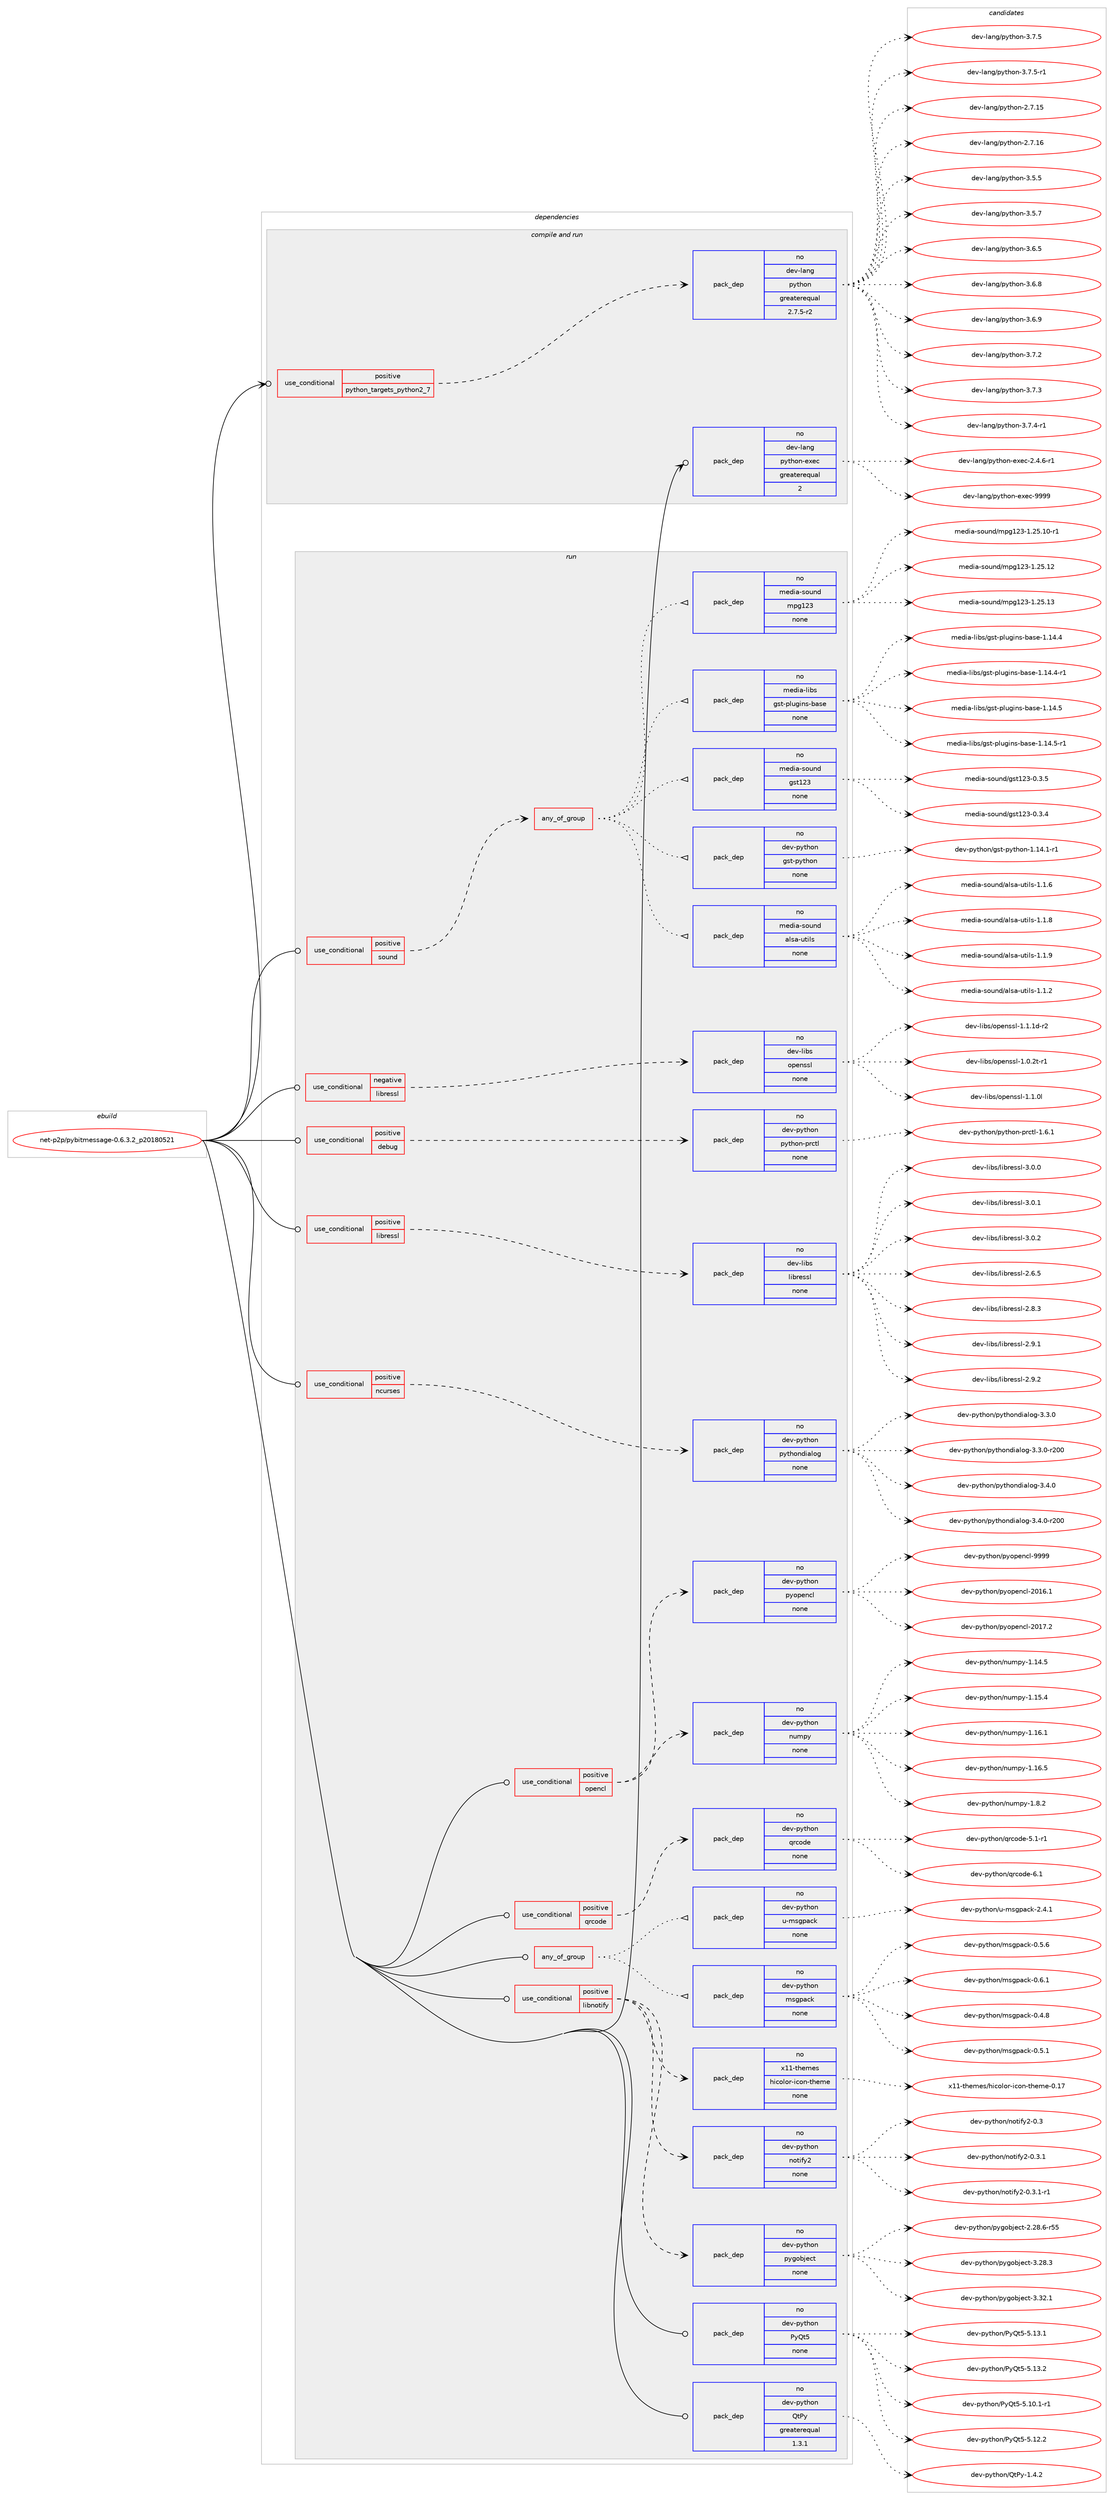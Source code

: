 digraph prolog {

# *************
# Graph options
# *************

newrank=true;
concentrate=true;
compound=true;
graph [rankdir=LR,fontname=Helvetica,fontsize=10,ranksep=1.5];#, ranksep=2.5, nodesep=0.2];
edge  [arrowhead=vee];
node  [fontname=Helvetica,fontsize=10];

# **********
# The ebuild
# **********

subgraph cluster_leftcol {
color=gray;
rank=same;
label=<<i>ebuild</i>>;
id [label="net-p2p/pybitmessage-0.6.3.2_p20180521", color=red, width=4, href="../net-p2p/pybitmessage-0.6.3.2_p20180521.svg"];
}

# ****************
# The dependencies
# ****************

subgraph cluster_midcol {
color=gray;
label=<<i>dependencies</i>>;
subgraph cluster_compile {
fillcolor="#eeeeee";
style=filled;
label=<<i>compile</i>>;
}
subgraph cluster_compileandrun {
fillcolor="#eeeeee";
style=filled;
label=<<i>compile and run</i>>;
subgraph cond204833 {
dependency840452 [label=<<TABLE BORDER="0" CELLBORDER="1" CELLSPACING="0" CELLPADDING="4"><TR><TD ROWSPAN="3" CELLPADDING="10">use_conditional</TD></TR><TR><TD>positive</TD></TR><TR><TD>python_targets_python2_7</TD></TR></TABLE>>, shape=none, color=red];
subgraph pack620789 {
dependency840453 [label=<<TABLE BORDER="0" CELLBORDER="1" CELLSPACING="0" CELLPADDING="4" WIDTH="220"><TR><TD ROWSPAN="6" CELLPADDING="30">pack_dep</TD></TR><TR><TD WIDTH="110">no</TD></TR><TR><TD>dev-lang</TD></TR><TR><TD>python</TD></TR><TR><TD>greaterequal</TD></TR><TR><TD>2.7.5-r2</TD></TR></TABLE>>, shape=none, color=blue];
}
dependency840452:e -> dependency840453:w [weight=20,style="dashed",arrowhead="vee"];
}
id:e -> dependency840452:w [weight=20,style="solid",arrowhead="odotvee"];
subgraph pack620790 {
dependency840454 [label=<<TABLE BORDER="0" CELLBORDER="1" CELLSPACING="0" CELLPADDING="4" WIDTH="220"><TR><TD ROWSPAN="6" CELLPADDING="30">pack_dep</TD></TR><TR><TD WIDTH="110">no</TD></TR><TR><TD>dev-lang</TD></TR><TR><TD>python-exec</TD></TR><TR><TD>greaterequal</TD></TR><TR><TD>2</TD></TR></TABLE>>, shape=none, color=blue];
}
id:e -> dependency840454:w [weight=20,style="solid",arrowhead="odotvee"];
}
subgraph cluster_run {
fillcolor="#eeeeee";
style=filled;
label=<<i>run</i>>;
subgraph any14332 {
dependency840455 [label=<<TABLE BORDER="0" CELLBORDER="1" CELLSPACING="0" CELLPADDING="4"><TR><TD CELLPADDING="10">any_of_group</TD></TR></TABLE>>, shape=none, color=red];subgraph pack620791 {
dependency840456 [label=<<TABLE BORDER="0" CELLBORDER="1" CELLSPACING="0" CELLPADDING="4" WIDTH="220"><TR><TD ROWSPAN="6" CELLPADDING="30">pack_dep</TD></TR><TR><TD WIDTH="110">no</TD></TR><TR><TD>dev-python</TD></TR><TR><TD>msgpack</TD></TR><TR><TD>none</TD></TR><TR><TD></TD></TR></TABLE>>, shape=none, color=blue];
}
dependency840455:e -> dependency840456:w [weight=20,style="dotted",arrowhead="oinv"];
subgraph pack620792 {
dependency840457 [label=<<TABLE BORDER="0" CELLBORDER="1" CELLSPACING="0" CELLPADDING="4" WIDTH="220"><TR><TD ROWSPAN="6" CELLPADDING="30">pack_dep</TD></TR><TR><TD WIDTH="110">no</TD></TR><TR><TD>dev-python</TD></TR><TR><TD>u-msgpack</TD></TR><TR><TD>none</TD></TR><TR><TD></TD></TR></TABLE>>, shape=none, color=blue];
}
dependency840455:e -> dependency840457:w [weight=20,style="dotted",arrowhead="oinv"];
}
id:e -> dependency840455:w [weight=20,style="solid",arrowhead="odot"];
subgraph cond204834 {
dependency840458 [label=<<TABLE BORDER="0" CELLBORDER="1" CELLSPACING="0" CELLPADDING="4"><TR><TD ROWSPAN="3" CELLPADDING="10">use_conditional</TD></TR><TR><TD>negative</TD></TR><TR><TD>libressl</TD></TR></TABLE>>, shape=none, color=red];
subgraph pack620793 {
dependency840459 [label=<<TABLE BORDER="0" CELLBORDER="1" CELLSPACING="0" CELLPADDING="4" WIDTH="220"><TR><TD ROWSPAN="6" CELLPADDING="30">pack_dep</TD></TR><TR><TD WIDTH="110">no</TD></TR><TR><TD>dev-libs</TD></TR><TR><TD>openssl</TD></TR><TR><TD>none</TD></TR><TR><TD></TD></TR></TABLE>>, shape=none, color=blue];
}
dependency840458:e -> dependency840459:w [weight=20,style="dashed",arrowhead="vee"];
}
id:e -> dependency840458:w [weight=20,style="solid",arrowhead="odot"];
subgraph cond204835 {
dependency840460 [label=<<TABLE BORDER="0" CELLBORDER="1" CELLSPACING="0" CELLPADDING="4"><TR><TD ROWSPAN="3" CELLPADDING="10">use_conditional</TD></TR><TR><TD>positive</TD></TR><TR><TD>debug</TD></TR></TABLE>>, shape=none, color=red];
subgraph pack620794 {
dependency840461 [label=<<TABLE BORDER="0" CELLBORDER="1" CELLSPACING="0" CELLPADDING="4" WIDTH="220"><TR><TD ROWSPAN="6" CELLPADDING="30">pack_dep</TD></TR><TR><TD WIDTH="110">no</TD></TR><TR><TD>dev-python</TD></TR><TR><TD>python-prctl</TD></TR><TR><TD>none</TD></TR><TR><TD></TD></TR></TABLE>>, shape=none, color=blue];
}
dependency840460:e -> dependency840461:w [weight=20,style="dashed",arrowhead="vee"];
}
id:e -> dependency840460:w [weight=20,style="solid",arrowhead="odot"];
subgraph cond204836 {
dependency840462 [label=<<TABLE BORDER="0" CELLBORDER="1" CELLSPACING="0" CELLPADDING="4"><TR><TD ROWSPAN="3" CELLPADDING="10">use_conditional</TD></TR><TR><TD>positive</TD></TR><TR><TD>libnotify</TD></TR></TABLE>>, shape=none, color=red];
subgraph pack620795 {
dependency840463 [label=<<TABLE BORDER="0" CELLBORDER="1" CELLSPACING="0" CELLPADDING="4" WIDTH="220"><TR><TD ROWSPAN="6" CELLPADDING="30">pack_dep</TD></TR><TR><TD WIDTH="110">no</TD></TR><TR><TD>dev-python</TD></TR><TR><TD>pygobject</TD></TR><TR><TD>none</TD></TR><TR><TD></TD></TR></TABLE>>, shape=none, color=blue];
}
dependency840462:e -> dependency840463:w [weight=20,style="dashed",arrowhead="vee"];
subgraph pack620796 {
dependency840464 [label=<<TABLE BORDER="0" CELLBORDER="1" CELLSPACING="0" CELLPADDING="4" WIDTH="220"><TR><TD ROWSPAN="6" CELLPADDING="30">pack_dep</TD></TR><TR><TD WIDTH="110">no</TD></TR><TR><TD>dev-python</TD></TR><TR><TD>notify2</TD></TR><TR><TD>none</TD></TR><TR><TD></TD></TR></TABLE>>, shape=none, color=blue];
}
dependency840462:e -> dependency840464:w [weight=20,style="dashed",arrowhead="vee"];
subgraph pack620797 {
dependency840465 [label=<<TABLE BORDER="0" CELLBORDER="1" CELLSPACING="0" CELLPADDING="4" WIDTH="220"><TR><TD ROWSPAN="6" CELLPADDING="30">pack_dep</TD></TR><TR><TD WIDTH="110">no</TD></TR><TR><TD>x11-themes</TD></TR><TR><TD>hicolor-icon-theme</TD></TR><TR><TD>none</TD></TR><TR><TD></TD></TR></TABLE>>, shape=none, color=blue];
}
dependency840462:e -> dependency840465:w [weight=20,style="dashed",arrowhead="vee"];
}
id:e -> dependency840462:w [weight=20,style="solid",arrowhead="odot"];
subgraph cond204837 {
dependency840466 [label=<<TABLE BORDER="0" CELLBORDER="1" CELLSPACING="0" CELLPADDING="4"><TR><TD ROWSPAN="3" CELLPADDING="10">use_conditional</TD></TR><TR><TD>positive</TD></TR><TR><TD>libressl</TD></TR></TABLE>>, shape=none, color=red];
subgraph pack620798 {
dependency840467 [label=<<TABLE BORDER="0" CELLBORDER="1" CELLSPACING="0" CELLPADDING="4" WIDTH="220"><TR><TD ROWSPAN="6" CELLPADDING="30">pack_dep</TD></TR><TR><TD WIDTH="110">no</TD></TR><TR><TD>dev-libs</TD></TR><TR><TD>libressl</TD></TR><TR><TD>none</TD></TR><TR><TD></TD></TR></TABLE>>, shape=none, color=blue];
}
dependency840466:e -> dependency840467:w [weight=20,style="dashed",arrowhead="vee"];
}
id:e -> dependency840466:w [weight=20,style="solid",arrowhead="odot"];
subgraph cond204838 {
dependency840468 [label=<<TABLE BORDER="0" CELLBORDER="1" CELLSPACING="0" CELLPADDING="4"><TR><TD ROWSPAN="3" CELLPADDING="10">use_conditional</TD></TR><TR><TD>positive</TD></TR><TR><TD>ncurses</TD></TR></TABLE>>, shape=none, color=red];
subgraph pack620799 {
dependency840469 [label=<<TABLE BORDER="0" CELLBORDER="1" CELLSPACING="0" CELLPADDING="4" WIDTH="220"><TR><TD ROWSPAN="6" CELLPADDING="30">pack_dep</TD></TR><TR><TD WIDTH="110">no</TD></TR><TR><TD>dev-python</TD></TR><TR><TD>pythondialog</TD></TR><TR><TD>none</TD></TR><TR><TD></TD></TR></TABLE>>, shape=none, color=blue];
}
dependency840468:e -> dependency840469:w [weight=20,style="dashed",arrowhead="vee"];
}
id:e -> dependency840468:w [weight=20,style="solid",arrowhead="odot"];
subgraph cond204839 {
dependency840470 [label=<<TABLE BORDER="0" CELLBORDER="1" CELLSPACING="0" CELLPADDING="4"><TR><TD ROWSPAN="3" CELLPADDING="10">use_conditional</TD></TR><TR><TD>positive</TD></TR><TR><TD>opencl</TD></TR></TABLE>>, shape=none, color=red];
subgraph pack620800 {
dependency840471 [label=<<TABLE BORDER="0" CELLBORDER="1" CELLSPACING="0" CELLPADDING="4" WIDTH="220"><TR><TD ROWSPAN="6" CELLPADDING="30">pack_dep</TD></TR><TR><TD WIDTH="110">no</TD></TR><TR><TD>dev-python</TD></TR><TR><TD>numpy</TD></TR><TR><TD>none</TD></TR><TR><TD></TD></TR></TABLE>>, shape=none, color=blue];
}
dependency840470:e -> dependency840471:w [weight=20,style="dashed",arrowhead="vee"];
subgraph pack620801 {
dependency840472 [label=<<TABLE BORDER="0" CELLBORDER="1" CELLSPACING="0" CELLPADDING="4" WIDTH="220"><TR><TD ROWSPAN="6" CELLPADDING="30">pack_dep</TD></TR><TR><TD WIDTH="110">no</TD></TR><TR><TD>dev-python</TD></TR><TR><TD>pyopencl</TD></TR><TR><TD>none</TD></TR><TR><TD></TD></TR></TABLE>>, shape=none, color=blue];
}
dependency840470:e -> dependency840472:w [weight=20,style="dashed",arrowhead="vee"];
}
id:e -> dependency840470:w [weight=20,style="solid",arrowhead="odot"];
subgraph cond204840 {
dependency840473 [label=<<TABLE BORDER="0" CELLBORDER="1" CELLSPACING="0" CELLPADDING="4"><TR><TD ROWSPAN="3" CELLPADDING="10">use_conditional</TD></TR><TR><TD>positive</TD></TR><TR><TD>qrcode</TD></TR></TABLE>>, shape=none, color=red];
subgraph pack620802 {
dependency840474 [label=<<TABLE BORDER="0" CELLBORDER="1" CELLSPACING="0" CELLPADDING="4" WIDTH="220"><TR><TD ROWSPAN="6" CELLPADDING="30">pack_dep</TD></TR><TR><TD WIDTH="110">no</TD></TR><TR><TD>dev-python</TD></TR><TR><TD>qrcode</TD></TR><TR><TD>none</TD></TR><TR><TD></TD></TR></TABLE>>, shape=none, color=blue];
}
dependency840473:e -> dependency840474:w [weight=20,style="dashed",arrowhead="vee"];
}
id:e -> dependency840473:w [weight=20,style="solid",arrowhead="odot"];
subgraph cond204841 {
dependency840475 [label=<<TABLE BORDER="0" CELLBORDER="1" CELLSPACING="0" CELLPADDING="4"><TR><TD ROWSPAN="3" CELLPADDING="10">use_conditional</TD></TR><TR><TD>positive</TD></TR><TR><TD>sound</TD></TR></TABLE>>, shape=none, color=red];
subgraph any14333 {
dependency840476 [label=<<TABLE BORDER="0" CELLBORDER="1" CELLSPACING="0" CELLPADDING="4"><TR><TD CELLPADDING="10">any_of_group</TD></TR></TABLE>>, shape=none, color=red];subgraph pack620803 {
dependency840477 [label=<<TABLE BORDER="0" CELLBORDER="1" CELLSPACING="0" CELLPADDING="4" WIDTH="220"><TR><TD ROWSPAN="6" CELLPADDING="30">pack_dep</TD></TR><TR><TD WIDTH="110">no</TD></TR><TR><TD>dev-python</TD></TR><TR><TD>gst-python</TD></TR><TR><TD>none</TD></TR><TR><TD></TD></TR></TABLE>>, shape=none, color=blue];
}
dependency840476:e -> dependency840477:w [weight=20,style="dotted",arrowhead="oinv"];
subgraph pack620804 {
dependency840478 [label=<<TABLE BORDER="0" CELLBORDER="1" CELLSPACING="0" CELLPADDING="4" WIDTH="220"><TR><TD ROWSPAN="6" CELLPADDING="30">pack_dep</TD></TR><TR><TD WIDTH="110">no</TD></TR><TR><TD>media-sound</TD></TR><TR><TD>gst123</TD></TR><TR><TD>none</TD></TR><TR><TD></TD></TR></TABLE>>, shape=none, color=blue];
}
dependency840476:e -> dependency840478:w [weight=20,style="dotted",arrowhead="oinv"];
subgraph pack620805 {
dependency840479 [label=<<TABLE BORDER="0" CELLBORDER="1" CELLSPACING="0" CELLPADDING="4" WIDTH="220"><TR><TD ROWSPAN="6" CELLPADDING="30">pack_dep</TD></TR><TR><TD WIDTH="110">no</TD></TR><TR><TD>media-libs</TD></TR><TR><TD>gst-plugins-base</TD></TR><TR><TD>none</TD></TR><TR><TD></TD></TR></TABLE>>, shape=none, color=blue];
}
dependency840476:e -> dependency840479:w [weight=20,style="dotted",arrowhead="oinv"];
subgraph pack620806 {
dependency840480 [label=<<TABLE BORDER="0" CELLBORDER="1" CELLSPACING="0" CELLPADDING="4" WIDTH="220"><TR><TD ROWSPAN="6" CELLPADDING="30">pack_dep</TD></TR><TR><TD WIDTH="110">no</TD></TR><TR><TD>media-sound</TD></TR><TR><TD>mpg123</TD></TR><TR><TD>none</TD></TR><TR><TD></TD></TR></TABLE>>, shape=none, color=blue];
}
dependency840476:e -> dependency840480:w [weight=20,style="dotted",arrowhead="oinv"];
subgraph pack620807 {
dependency840481 [label=<<TABLE BORDER="0" CELLBORDER="1" CELLSPACING="0" CELLPADDING="4" WIDTH="220"><TR><TD ROWSPAN="6" CELLPADDING="30">pack_dep</TD></TR><TR><TD WIDTH="110">no</TD></TR><TR><TD>media-sound</TD></TR><TR><TD>alsa-utils</TD></TR><TR><TD>none</TD></TR><TR><TD></TD></TR></TABLE>>, shape=none, color=blue];
}
dependency840476:e -> dependency840481:w [weight=20,style="dotted",arrowhead="oinv"];
}
dependency840475:e -> dependency840476:w [weight=20,style="dashed",arrowhead="vee"];
}
id:e -> dependency840475:w [weight=20,style="solid",arrowhead="odot"];
subgraph pack620808 {
dependency840482 [label=<<TABLE BORDER="0" CELLBORDER="1" CELLSPACING="0" CELLPADDING="4" WIDTH="220"><TR><TD ROWSPAN="6" CELLPADDING="30">pack_dep</TD></TR><TR><TD WIDTH="110">no</TD></TR><TR><TD>dev-python</TD></TR><TR><TD>PyQt5</TD></TR><TR><TD>none</TD></TR><TR><TD></TD></TR></TABLE>>, shape=none, color=blue];
}
id:e -> dependency840482:w [weight=20,style="solid",arrowhead="odot"];
subgraph pack620809 {
dependency840483 [label=<<TABLE BORDER="0" CELLBORDER="1" CELLSPACING="0" CELLPADDING="4" WIDTH="220"><TR><TD ROWSPAN="6" CELLPADDING="30">pack_dep</TD></TR><TR><TD WIDTH="110">no</TD></TR><TR><TD>dev-python</TD></TR><TR><TD>QtPy</TD></TR><TR><TD>greaterequal</TD></TR><TR><TD>1.3.1</TD></TR></TABLE>>, shape=none, color=blue];
}
id:e -> dependency840483:w [weight=20,style="solid",arrowhead="odot"];
}
}

# **************
# The candidates
# **************

subgraph cluster_choices {
rank=same;
color=gray;
label=<<i>candidates</i>>;

subgraph choice620789 {
color=black;
nodesep=1;
choice10010111845108971101034711212111610411111045504655464953 [label="dev-lang/python-2.7.15", color=red, width=4,href="../dev-lang/python-2.7.15.svg"];
choice10010111845108971101034711212111610411111045504655464954 [label="dev-lang/python-2.7.16", color=red, width=4,href="../dev-lang/python-2.7.16.svg"];
choice100101118451089711010347112121116104111110455146534653 [label="dev-lang/python-3.5.5", color=red, width=4,href="../dev-lang/python-3.5.5.svg"];
choice100101118451089711010347112121116104111110455146534655 [label="dev-lang/python-3.5.7", color=red, width=4,href="../dev-lang/python-3.5.7.svg"];
choice100101118451089711010347112121116104111110455146544653 [label="dev-lang/python-3.6.5", color=red, width=4,href="../dev-lang/python-3.6.5.svg"];
choice100101118451089711010347112121116104111110455146544656 [label="dev-lang/python-3.6.8", color=red, width=4,href="../dev-lang/python-3.6.8.svg"];
choice100101118451089711010347112121116104111110455146544657 [label="dev-lang/python-3.6.9", color=red, width=4,href="../dev-lang/python-3.6.9.svg"];
choice100101118451089711010347112121116104111110455146554650 [label="dev-lang/python-3.7.2", color=red, width=4,href="../dev-lang/python-3.7.2.svg"];
choice100101118451089711010347112121116104111110455146554651 [label="dev-lang/python-3.7.3", color=red, width=4,href="../dev-lang/python-3.7.3.svg"];
choice1001011184510897110103471121211161041111104551465546524511449 [label="dev-lang/python-3.7.4-r1", color=red, width=4,href="../dev-lang/python-3.7.4-r1.svg"];
choice100101118451089711010347112121116104111110455146554653 [label="dev-lang/python-3.7.5", color=red, width=4,href="../dev-lang/python-3.7.5.svg"];
choice1001011184510897110103471121211161041111104551465546534511449 [label="dev-lang/python-3.7.5-r1", color=red, width=4,href="../dev-lang/python-3.7.5-r1.svg"];
dependency840453:e -> choice10010111845108971101034711212111610411111045504655464953:w [style=dotted,weight="100"];
dependency840453:e -> choice10010111845108971101034711212111610411111045504655464954:w [style=dotted,weight="100"];
dependency840453:e -> choice100101118451089711010347112121116104111110455146534653:w [style=dotted,weight="100"];
dependency840453:e -> choice100101118451089711010347112121116104111110455146534655:w [style=dotted,weight="100"];
dependency840453:e -> choice100101118451089711010347112121116104111110455146544653:w [style=dotted,weight="100"];
dependency840453:e -> choice100101118451089711010347112121116104111110455146544656:w [style=dotted,weight="100"];
dependency840453:e -> choice100101118451089711010347112121116104111110455146544657:w [style=dotted,weight="100"];
dependency840453:e -> choice100101118451089711010347112121116104111110455146554650:w [style=dotted,weight="100"];
dependency840453:e -> choice100101118451089711010347112121116104111110455146554651:w [style=dotted,weight="100"];
dependency840453:e -> choice1001011184510897110103471121211161041111104551465546524511449:w [style=dotted,weight="100"];
dependency840453:e -> choice100101118451089711010347112121116104111110455146554653:w [style=dotted,weight="100"];
dependency840453:e -> choice1001011184510897110103471121211161041111104551465546534511449:w [style=dotted,weight="100"];
}
subgraph choice620790 {
color=black;
nodesep=1;
choice10010111845108971101034711212111610411111045101120101994550465246544511449 [label="dev-lang/python-exec-2.4.6-r1", color=red, width=4,href="../dev-lang/python-exec-2.4.6-r1.svg"];
choice10010111845108971101034711212111610411111045101120101994557575757 [label="dev-lang/python-exec-9999", color=red, width=4,href="../dev-lang/python-exec-9999.svg"];
dependency840454:e -> choice10010111845108971101034711212111610411111045101120101994550465246544511449:w [style=dotted,weight="100"];
dependency840454:e -> choice10010111845108971101034711212111610411111045101120101994557575757:w [style=dotted,weight="100"];
}
subgraph choice620791 {
color=black;
nodesep=1;
choice10010111845112121116104111110471091151031129799107454846524656 [label="dev-python/msgpack-0.4.8", color=red, width=4,href="../dev-python/msgpack-0.4.8.svg"];
choice10010111845112121116104111110471091151031129799107454846534649 [label="dev-python/msgpack-0.5.1", color=red, width=4,href="../dev-python/msgpack-0.5.1.svg"];
choice10010111845112121116104111110471091151031129799107454846534654 [label="dev-python/msgpack-0.5.6", color=red, width=4,href="../dev-python/msgpack-0.5.6.svg"];
choice10010111845112121116104111110471091151031129799107454846544649 [label="dev-python/msgpack-0.6.1", color=red, width=4,href="../dev-python/msgpack-0.6.1.svg"];
dependency840456:e -> choice10010111845112121116104111110471091151031129799107454846524656:w [style=dotted,weight="100"];
dependency840456:e -> choice10010111845112121116104111110471091151031129799107454846534649:w [style=dotted,weight="100"];
dependency840456:e -> choice10010111845112121116104111110471091151031129799107454846534654:w [style=dotted,weight="100"];
dependency840456:e -> choice10010111845112121116104111110471091151031129799107454846544649:w [style=dotted,weight="100"];
}
subgraph choice620792 {
color=black;
nodesep=1;
choice1001011184511212111610411111047117451091151031129799107455046524649 [label="dev-python/u-msgpack-2.4.1", color=red, width=4,href="../dev-python/u-msgpack-2.4.1.svg"];
dependency840457:e -> choice1001011184511212111610411111047117451091151031129799107455046524649:w [style=dotted,weight="100"];
}
subgraph choice620793 {
color=black;
nodesep=1;
choice1001011184510810598115471111121011101151151084549464846501164511449 [label="dev-libs/openssl-1.0.2t-r1", color=red, width=4,href="../dev-libs/openssl-1.0.2t-r1.svg"];
choice100101118451081059811547111112101110115115108454946494648108 [label="dev-libs/openssl-1.1.0l", color=red, width=4,href="../dev-libs/openssl-1.1.0l.svg"];
choice1001011184510810598115471111121011101151151084549464946491004511450 [label="dev-libs/openssl-1.1.1d-r2", color=red, width=4,href="../dev-libs/openssl-1.1.1d-r2.svg"];
dependency840459:e -> choice1001011184510810598115471111121011101151151084549464846501164511449:w [style=dotted,weight="100"];
dependency840459:e -> choice100101118451081059811547111112101110115115108454946494648108:w [style=dotted,weight="100"];
dependency840459:e -> choice1001011184510810598115471111121011101151151084549464946491004511450:w [style=dotted,weight="100"];
}
subgraph choice620794 {
color=black;
nodesep=1;
choice10010111845112121116104111110471121211161041111104511211499116108454946544649 [label="dev-python/python-prctl-1.6.1", color=red, width=4,href="../dev-python/python-prctl-1.6.1.svg"];
dependency840461:e -> choice10010111845112121116104111110471121211161041111104511211499116108454946544649:w [style=dotted,weight="100"];
}
subgraph choice620795 {
color=black;
nodesep=1;
choice1001011184511212111610411111047112121103111981061019911645504650564654451145353 [label="dev-python/pygobject-2.28.6-r55", color=red, width=4,href="../dev-python/pygobject-2.28.6-r55.svg"];
choice1001011184511212111610411111047112121103111981061019911645514650564651 [label="dev-python/pygobject-3.28.3", color=red, width=4,href="../dev-python/pygobject-3.28.3.svg"];
choice1001011184511212111610411111047112121103111981061019911645514651504649 [label="dev-python/pygobject-3.32.1", color=red, width=4,href="../dev-python/pygobject-3.32.1.svg"];
dependency840463:e -> choice1001011184511212111610411111047112121103111981061019911645504650564654451145353:w [style=dotted,weight="100"];
dependency840463:e -> choice1001011184511212111610411111047112121103111981061019911645514650564651:w [style=dotted,weight="100"];
dependency840463:e -> choice1001011184511212111610411111047112121103111981061019911645514651504649:w [style=dotted,weight="100"];
}
subgraph choice620796 {
color=black;
nodesep=1;
choice10010111845112121116104111110471101111161051021215045484651 [label="dev-python/notify2-0.3", color=red, width=4,href="../dev-python/notify2-0.3.svg"];
choice100101118451121211161041111104711011111610510212150454846514649 [label="dev-python/notify2-0.3.1", color=red, width=4,href="../dev-python/notify2-0.3.1.svg"];
choice1001011184511212111610411111047110111116105102121504548465146494511449 [label="dev-python/notify2-0.3.1-r1", color=red, width=4,href="../dev-python/notify2-0.3.1-r1.svg"];
dependency840464:e -> choice10010111845112121116104111110471101111161051021215045484651:w [style=dotted,weight="100"];
dependency840464:e -> choice100101118451121211161041111104711011111610510212150454846514649:w [style=dotted,weight="100"];
dependency840464:e -> choice1001011184511212111610411111047110111116105102121504548465146494511449:w [style=dotted,weight="100"];
}
subgraph choice620797 {
color=black;
nodesep=1;
choice12049494511610410110910111547104105991111081111144510599111110451161041011091014548464955 [label="x11-themes/hicolor-icon-theme-0.17", color=red, width=4,href="../x11-themes/hicolor-icon-theme-0.17.svg"];
dependency840465:e -> choice12049494511610410110910111547104105991111081111144510599111110451161041011091014548464955:w [style=dotted,weight="100"];
}
subgraph choice620798 {
color=black;
nodesep=1;
choice10010111845108105981154710810598114101115115108455046544653 [label="dev-libs/libressl-2.6.5", color=red, width=4,href="../dev-libs/libressl-2.6.5.svg"];
choice10010111845108105981154710810598114101115115108455046564651 [label="dev-libs/libressl-2.8.3", color=red, width=4,href="../dev-libs/libressl-2.8.3.svg"];
choice10010111845108105981154710810598114101115115108455046574649 [label="dev-libs/libressl-2.9.1", color=red, width=4,href="../dev-libs/libressl-2.9.1.svg"];
choice10010111845108105981154710810598114101115115108455046574650 [label="dev-libs/libressl-2.9.2", color=red, width=4,href="../dev-libs/libressl-2.9.2.svg"];
choice10010111845108105981154710810598114101115115108455146484648 [label="dev-libs/libressl-3.0.0", color=red, width=4,href="../dev-libs/libressl-3.0.0.svg"];
choice10010111845108105981154710810598114101115115108455146484649 [label="dev-libs/libressl-3.0.1", color=red, width=4,href="../dev-libs/libressl-3.0.1.svg"];
choice10010111845108105981154710810598114101115115108455146484650 [label="dev-libs/libressl-3.0.2", color=red, width=4,href="../dev-libs/libressl-3.0.2.svg"];
dependency840467:e -> choice10010111845108105981154710810598114101115115108455046544653:w [style=dotted,weight="100"];
dependency840467:e -> choice10010111845108105981154710810598114101115115108455046564651:w [style=dotted,weight="100"];
dependency840467:e -> choice10010111845108105981154710810598114101115115108455046574649:w [style=dotted,weight="100"];
dependency840467:e -> choice10010111845108105981154710810598114101115115108455046574650:w [style=dotted,weight="100"];
dependency840467:e -> choice10010111845108105981154710810598114101115115108455146484648:w [style=dotted,weight="100"];
dependency840467:e -> choice10010111845108105981154710810598114101115115108455146484649:w [style=dotted,weight="100"];
dependency840467:e -> choice10010111845108105981154710810598114101115115108455146484650:w [style=dotted,weight="100"];
}
subgraph choice620799 {
color=black;
nodesep=1;
choice100101118451121211161041111104711212111610411111010010597108111103455146514648 [label="dev-python/pythondialog-3.3.0", color=red, width=4,href="../dev-python/pythondialog-3.3.0.svg"];
choice10010111845112121116104111110471121211161041111101001059710811110345514651464845114504848 [label="dev-python/pythondialog-3.3.0-r200", color=red, width=4,href="../dev-python/pythondialog-3.3.0-r200.svg"];
choice100101118451121211161041111104711212111610411111010010597108111103455146524648 [label="dev-python/pythondialog-3.4.0", color=red, width=4,href="../dev-python/pythondialog-3.4.0.svg"];
choice10010111845112121116104111110471121211161041111101001059710811110345514652464845114504848 [label="dev-python/pythondialog-3.4.0-r200", color=red, width=4,href="../dev-python/pythondialog-3.4.0-r200.svg"];
dependency840469:e -> choice100101118451121211161041111104711212111610411111010010597108111103455146514648:w [style=dotted,weight="100"];
dependency840469:e -> choice10010111845112121116104111110471121211161041111101001059710811110345514651464845114504848:w [style=dotted,weight="100"];
dependency840469:e -> choice100101118451121211161041111104711212111610411111010010597108111103455146524648:w [style=dotted,weight="100"];
dependency840469:e -> choice10010111845112121116104111110471121211161041111101001059710811110345514652464845114504848:w [style=dotted,weight="100"];
}
subgraph choice620800 {
color=black;
nodesep=1;
choice100101118451121211161041111104711011710911212145494649524653 [label="dev-python/numpy-1.14.5", color=red, width=4,href="../dev-python/numpy-1.14.5.svg"];
choice100101118451121211161041111104711011710911212145494649534652 [label="dev-python/numpy-1.15.4", color=red, width=4,href="../dev-python/numpy-1.15.4.svg"];
choice100101118451121211161041111104711011710911212145494649544649 [label="dev-python/numpy-1.16.1", color=red, width=4,href="../dev-python/numpy-1.16.1.svg"];
choice100101118451121211161041111104711011710911212145494649544653 [label="dev-python/numpy-1.16.5", color=red, width=4,href="../dev-python/numpy-1.16.5.svg"];
choice1001011184511212111610411111047110117109112121454946564650 [label="dev-python/numpy-1.8.2", color=red, width=4,href="../dev-python/numpy-1.8.2.svg"];
dependency840471:e -> choice100101118451121211161041111104711011710911212145494649524653:w [style=dotted,weight="100"];
dependency840471:e -> choice100101118451121211161041111104711011710911212145494649534652:w [style=dotted,weight="100"];
dependency840471:e -> choice100101118451121211161041111104711011710911212145494649544649:w [style=dotted,weight="100"];
dependency840471:e -> choice100101118451121211161041111104711011710911212145494649544653:w [style=dotted,weight="100"];
dependency840471:e -> choice1001011184511212111610411111047110117109112121454946564650:w [style=dotted,weight="100"];
}
subgraph choice620801 {
color=black;
nodesep=1;
choice10010111845112121116104111110471121211111121011109910845504849544649 [label="dev-python/pyopencl-2016.1", color=red, width=4,href="../dev-python/pyopencl-2016.1.svg"];
choice10010111845112121116104111110471121211111121011109910845504849554650 [label="dev-python/pyopencl-2017.2", color=red, width=4,href="../dev-python/pyopencl-2017.2.svg"];
choice1001011184511212111610411111047112121111112101110991084557575757 [label="dev-python/pyopencl-9999", color=red, width=4,href="../dev-python/pyopencl-9999.svg"];
dependency840472:e -> choice10010111845112121116104111110471121211111121011109910845504849544649:w [style=dotted,weight="100"];
dependency840472:e -> choice10010111845112121116104111110471121211111121011109910845504849554650:w [style=dotted,weight="100"];
dependency840472:e -> choice1001011184511212111610411111047112121111112101110991084557575757:w [style=dotted,weight="100"];
}
subgraph choice620802 {
color=black;
nodesep=1;
choice100101118451121211161041111104711311499111100101455346494511449 [label="dev-python/qrcode-5.1-r1", color=red, width=4,href="../dev-python/qrcode-5.1-r1.svg"];
choice10010111845112121116104111110471131149911110010145544649 [label="dev-python/qrcode-6.1", color=red, width=4,href="../dev-python/qrcode-6.1.svg"];
dependency840474:e -> choice100101118451121211161041111104711311499111100101455346494511449:w [style=dotted,weight="100"];
dependency840474:e -> choice10010111845112121116104111110471131149911110010145544649:w [style=dotted,weight="100"];
}
subgraph choice620803 {
color=black;
nodesep=1;
choice100101118451121211161041111104710311511645112121116104111110454946495246494511449 [label="dev-python/gst-python-1.14.1-r1", color=red, width=4,href="../dev-python/gst-python-1.14.1-r1.svg"];
dependency840477:e -> choice100101118451121211161041111104710311511645112121116104111110454946495246494511449:w [style=dotted,weight="100"];
}
subgraph choice620804 {
color=black;
nodesep=1;
choice109101100105974511511111711010047103115116495051454846514652 [label="media-sound/gst123-0.3.4", color=red, width=4,href="../media-sound/gst123-0.3.4.svg"];
choice109101100105974511511111711010047103115116495051454846514653 [label="media-sound/gst123-0.3.5", color=red, width=4,href="../media-sound/gst123-0.3.5.svg"];
dependency840478:e -> choice109101100105974511511111711010047103115116495051454846514652:w [style=dotted,weight="100"];
dependency840478:e -> choice109101100105974511511111711010047103115116495051454846514653:w [style=dotted,weight="100"];
}
subgraph choice620805 {
color=black;
nodesep=1;
choice109101100105974510810598115471031151164511210811710310511011545989711510145494649524652 [label="media-libs/gst-plugins-base-1.14.4", color=red, width=4,href="../media-libs/gst-plugins-base-1.14.4.svg"];
choice1091011001059745108105981154710311511645112108117103105110115459897115101454946495246524511449 [label="media-libs/gst-plugins-base-1.14.4-r1", color=red, width=4,href="../media-libs/gst-plugins-base-1.14.4-r1.svg"];
choice109101100105974510810598115471031151164511210811710310511011545989711510145494649524653 [label="media-libs/gst-plugins-base-1.14.5", color=red, width=4,href="../media-libs/gst-plugins-base-1.14.5.svg"];
choice1091011001059745108105981154710311511645112108117103105110115459897115101454946495246534511449 [label="media-libs/gst-plugins-base-1.14.5-r1", color=red, width=4,href="../media-libs/gst-plugins-base-1.14.5-r1.svg"];
dependency840479:e -> choice109101100105974510810598115471031151164511210811710310511011545989711510145494649524652:w [style=dotted,weight="100"];
dependency840479:e -> choice1091011001059745108105981154710311511645112108117103105110115459897115101454946495246524511449:w [style=dotted,weight="100"];
dependency840479:e -> choice109101100105974510810598115471031151164511210811710310511011545989711510145494649524653:w [style=dotted,weight="100"];
dependency840479:e -> choice1091011001059745108105981154710311511645112108117103105110115459897115101454946495246534511449:w [style=dotted,weight="100"];
}
subgraph choice620806 {
color=black;
nodesep=1;
choice10910110010597451151111171101004710911210349505145494650534649484511449 [label="media-sound/mpg123-1.25.10-r1", color=red, width=4,href="../media-sound/mpg123-1.25.10-r1.svg"];
choice1091011001059745115111117110100471091121034950514549465053464950 [label="media-sound/mpg123-1.25.12", color=red, width=4,href="../media-sound/mpg123-1.25.12.svg"];
choice1091011001059745115111117110100471091121034950514549465053464951 [label="media-sound/mpg123-1.25.13", color=red, width=4,href="../media-sound/mpg123-1.25.13.svg"];
dependency840480:e -> choice10910110010597451151111171101004710911210349505145494650534649484511449:w [style=dotted,weight="100"];
dependency840480:e -> choice1091011001059745115111117110100471091121034950514549465053464950:w [style=dotted,weight="100"];
dependency840480:e -> choice1091011001059745115111117110100471091121034950514549465053464951:w [style=dotted,weight="100"];
}
subgraph choice620807 {
color=black;
nodesep=1;
choice109101100105974511511111711010047971081159745117116105108115454946494650 [label="media-sound/alsa-utils-1.1.2", color=red, width=4,href="../media-sound/alsa-utils-1.1.2.svg"];
choice109101100105974511511111711010047971081159745117116105108115454946494654 [label="media-sound/alsa-utils-1.1.6", color=red, width=4,href="../media-sound/alsa-utils-1.1.6.svg"];
choice109101100105974511511111711010047971081159745117116105108115454946494656 [label="media-sound/alsa-utils-1.1.8", color=red, width=4,href="../media-sound/alsa-utils-1.1.8.svg"];
choice109101100105974511511111711010047971081159745117116105108115454946494657 [label="media-sound/alsa-utils-1.1.9", color=red, width=4,href="../media-sound/alsa-utils-1.1.9.svg"];
dependency840481:e -> choice109101100105974511511111711010047971081159745117116105108115454946494650:w [style=dotted,weight="100"];
dependency840481:e -> choice109101100105974511511111711010047971081159745117116105108115454946494654:w [style=dotted,weight="100"];
dependency840481:e -> choice109101100105974511511111711010047971081159745117116105108115454946494656:w [style=dotted,weight="100"];
dependency840481:e -> choice109101100105974511511111711010047971081159745117116105108115454946494657:w [style=dotted,weight="100"];
}
subgraph choice620808 {
color=black;
nodesep=1;
choice1001011184511212111610411111047801218111653455346494846494511449 [label="dev-python/PyQt5-5.10.1-r1", color=red, width=4,href="../dev-python/PyQt5-5.10.1-r1.svg"];
choice100101118451121211161041111104780121811165345534649504650 [label="dev-python/PyQt5-5.12.2", color=red, width=4,href="../dev-python/PyQt5-5.12.2.svg"];
choice100101118451121211161041111104780121811165345534649514649 [label="dev-python/PyQt5-5.13.1", color=red, width=4,href="../dev-python/PyQt5-5.13.1.svg"];
choice100101118451121211161041111104780121811165345534649514650 [label="dev-python/PyQt5-5.13.2", color=red, width=4,href="../dev-python/PyQt5-5.13.2.svg"];
dependency840482:e -> choice1001011184511212111610411111047801218111653455346494846494511449:w [style=dotted,weight="100"];
dependency840482:e -> choice100101118451121211161041111104780121811165345534649504650:w [style=dotted,weight="100"];
dependency840482:e -> choice100101118451121211161041111104780121811165345534649514649:w [style=dotted,weight="100"];
dependency840482:e -> choice100101118451121211161041111104780121811165345534649514650:w [style=dotted,weight="100"];
}
subgraph choice620809 {
color=black;
nodesep=1;
choice10010111845112121116104111110478111680121454946524650 [label="dev-python/QtPy-1.4.2", color=red, width=4,href="../dev-python/QtPy-1.4.2.svg"];
dependency840483:e -> choice10010111845112121116104111110478111680121454946524650:w [style=dotted,weight="100"];
}
}

}
